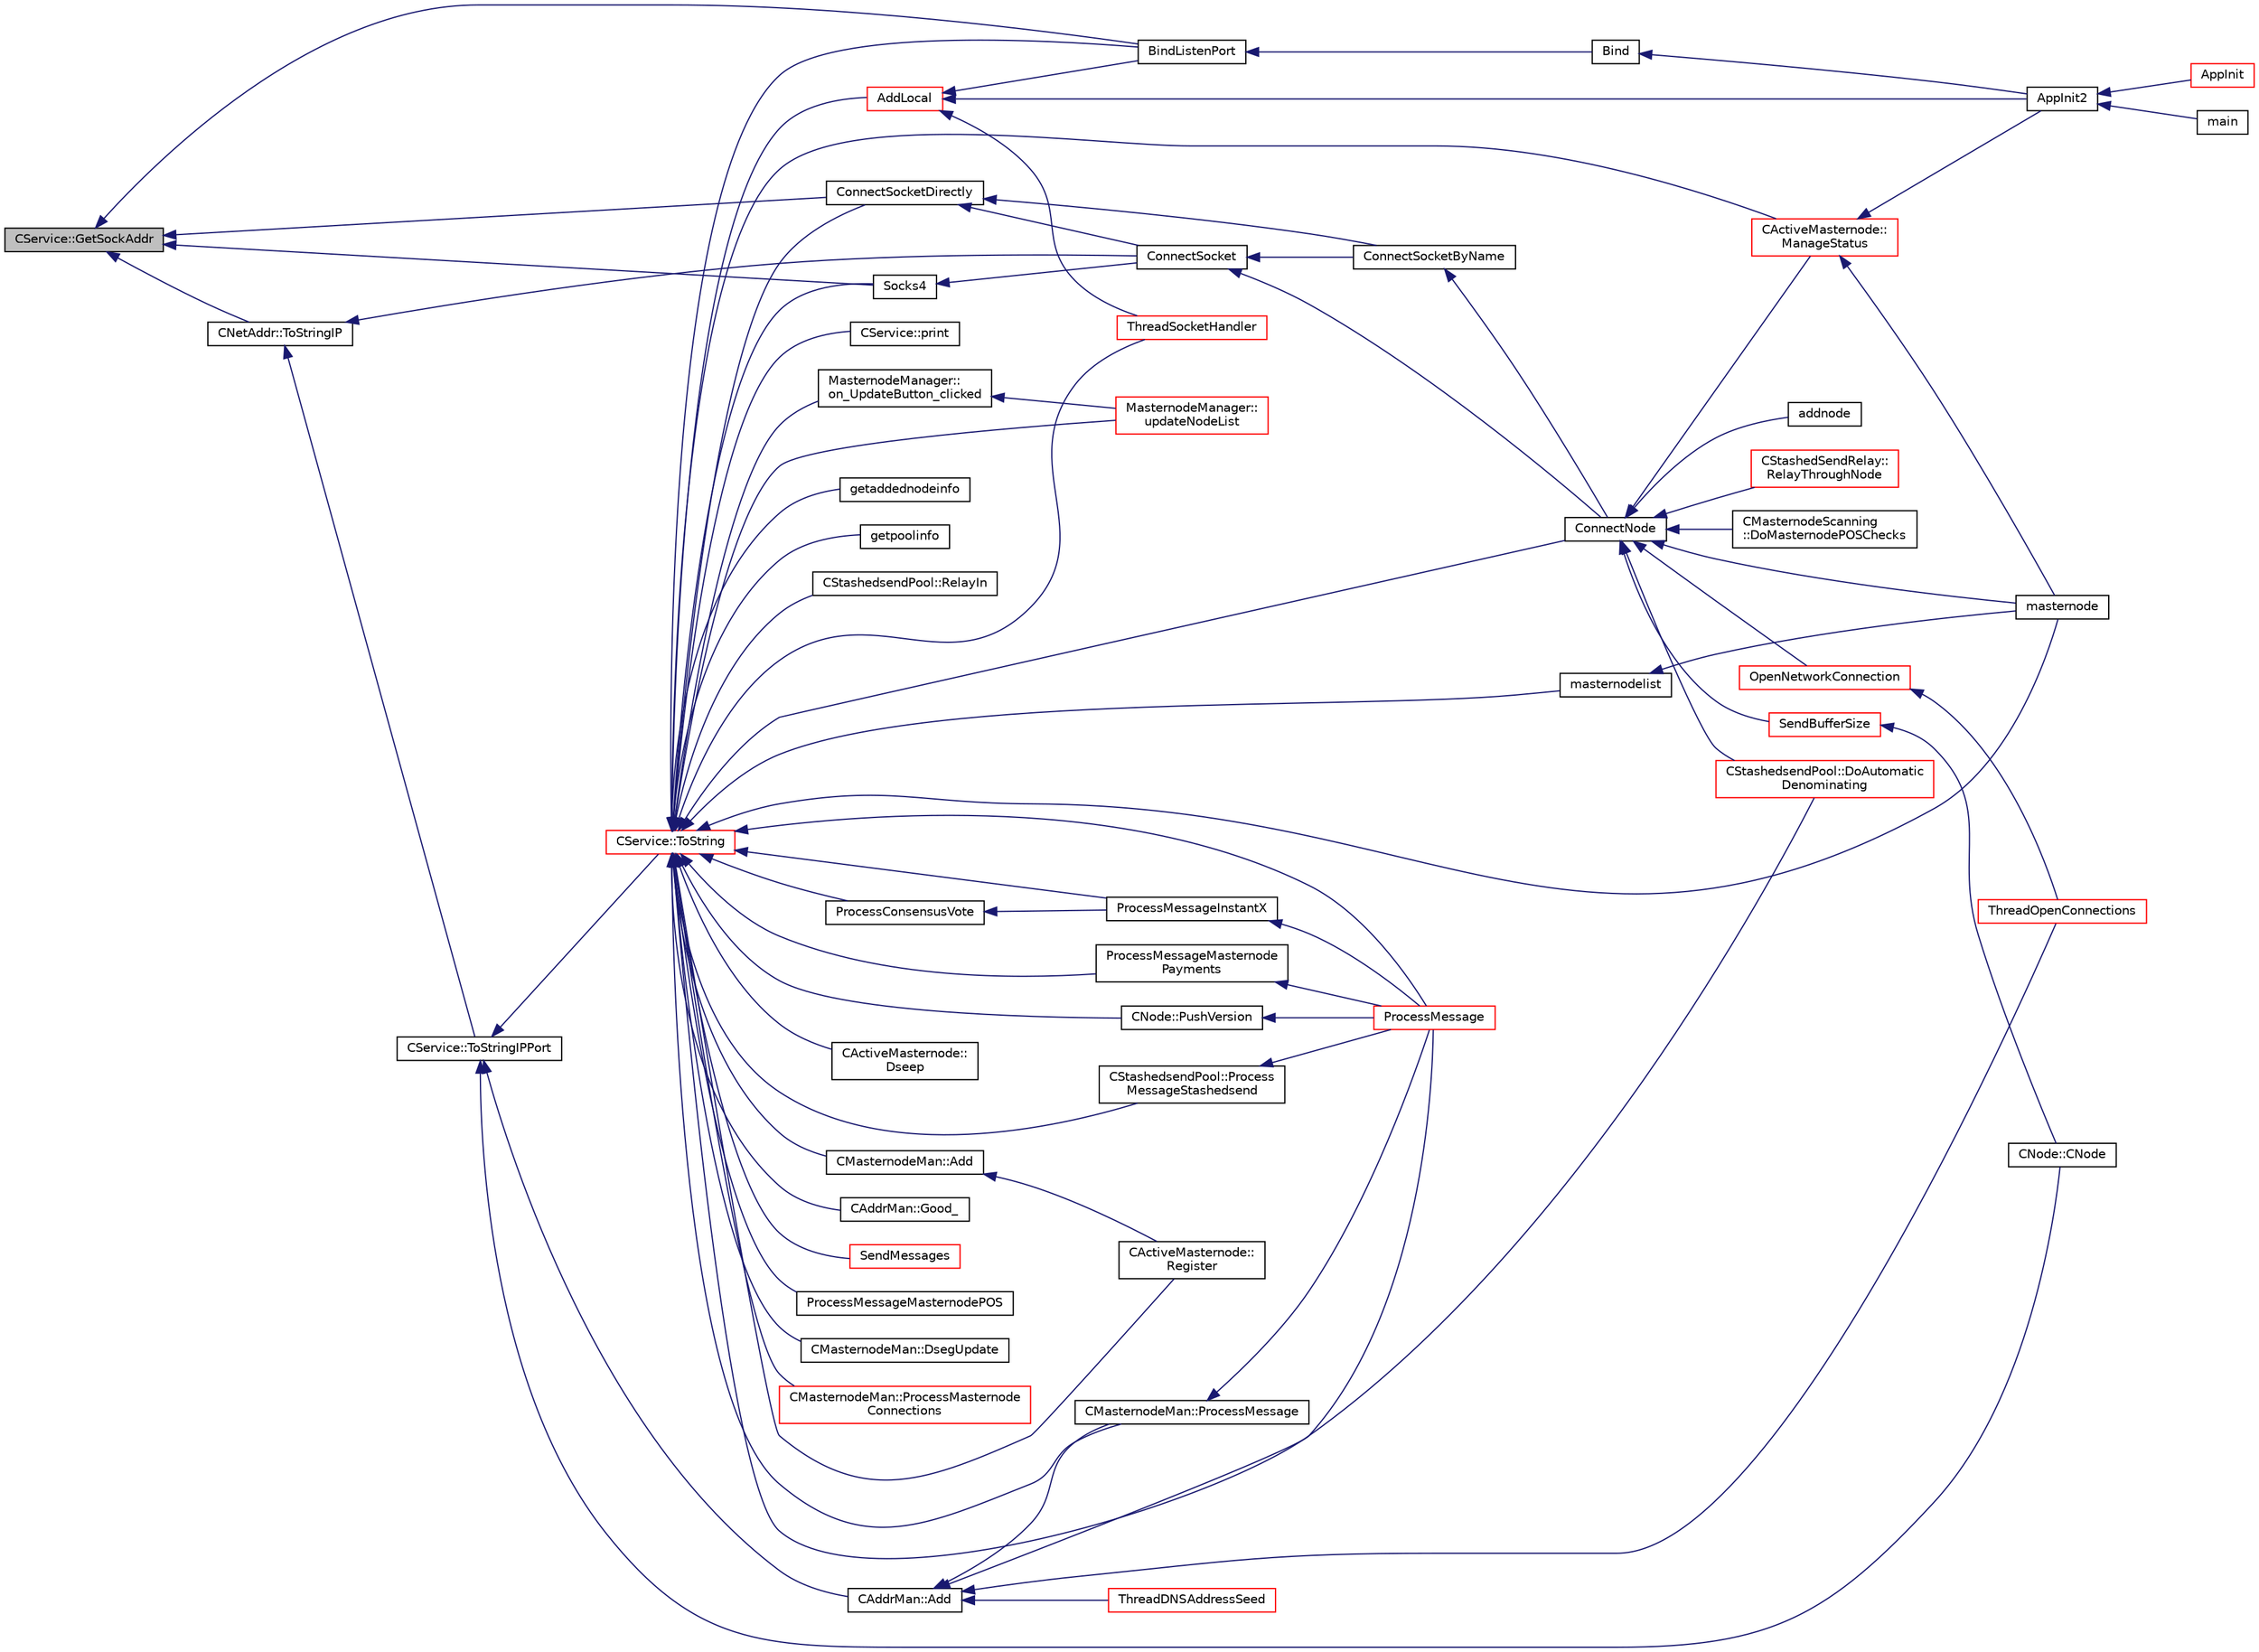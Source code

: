 digraph "CService::GetSockAddr"
{
  edge [fontname="Helvetica",fontsize="10",labelfontname="Helvetica",labelfontsize="10"];
  node [fontname="Helvetica",fontsize="10",shape=record];
  rankdir="LR";
  Node147 [label="CService::GetSockAddr",height=0.2,width=0.4,color="black", fillcolor="grey75", style="filled", fontcolor="black"];
  Node147 -> Node148 [dir="back",color="midnightblue",fontsize="10",style="solid",fontname="Helvetica"];
  Node148 [label="BindListenPort",height=0.2,width=0.4,color="black", fillcolor="white", style="filled",URL="$dd/d84/net_8cpp.html#a0c8010ad96acff7cca6aca684ec42b71"];
  Node148 -> Node149 [dir="back",color="midnightblue",fontsize="10",style="solid",fontname="Helvetica"];
  Node149 [label="Bind",height=0.2,width=0.4,color="black", fillcolor="white", style="filled",URL="$d0/dc9/init_8cpp.html#a9a9b0573392f737da5951ceef838bb49"];
  Node149 -> Node150 [dir="back",color="midnightblue",fontsize="10",style="solid",fontname="Helvetica"];
  Node150 [label="AppInit2",height=0.2,width=0.4,color="black", fillcolor="white", style="filled",URL="$d8/dc0/init_8h.html#a1a4c1bfbf6ba1db77e988b89b9cadfd3",tooltip="Initialize ion. "];
  Node150 -> Node151 [dir="back",color="midnightblue",fontsize="10",style="solid",fontname="Helvetica"];
  Node151 [label="AppInit",height=0.2,width=0.4,color="red", fillcolor="white", style="filled",URL="$d4/d35/iond_8cpp.html#ac59316b767e6984e1285f0531275286b"];
  Node150 -> Node153 [dir="back",color="midnightblue",fontsize="10",style="solid",fontname="Helvetica"];
  Node153 [label="main",height=0.2,width=0.4,color="black", fillcolor="white", style="filled",URL="$d5/d2d/ion_8cpp.html#a0ddf1224851353fc92bfbff6f499fa97"];
  Node147 -> Node154 [dir="back",color="midnightblue",fontsize="10",style="solid",fontname="Helvetica"];
  Node154 [label="Socks4",height=0.2,width=0.4,color="black", fillcolor="white", style="filled",URL="$d0/d0e/netbase_8cpp.html#aca06981001803c84ffd114dbc80d0c1c"];
  Node154 -> Node155 [dir="back",color="midnightblue",fontsize="10",style="solid",fontname="Helvetica"];
  Node155 [label="ConnectSocket",height=0.2,width=0.4,color="black", fillcolor="white", style="filled",URL="$da/df0/netbase_8h.html#a1647b6ef2c58fd2f57f9243d3f17093d"];
  Node155 -> Node156 [dir="back",color="midnightblue",fontsize="10",style="solid",fontname="Helvetica"];
  Node156 [label="ConnectNode",height=0.2,width=0.4,color="black", fillcolor="white", style="filled",URL="$d7/d97/net_8h.html#ab2c1bd88322f3f689616e70be5b53ade"];
  Node156 -> Node157 [dir="back",color="midnightblue",fontsize="10",style="solid",fontname="Helvetica"];
  Node157 [label="CActiveMasternode::\lManageStatus",height=0.2,width=0.4,color="red", fillcolor="white", style="filled",URL="$d9/d29/class_c_active_masternode.html#a8004b3b2100da7dcfedbd1e959633e51"];
  Node157 -> Node150 [dir="back",color="midnightblue",fontsize="10",style="solid",fontname="Helvetica"];
  Node157 -> Node159 [dir="back",color="midnightblue",fontsize="10",style="solid",fontname="Helvetica"];
  Node159 [label="masternode",height=0.2,width=0.4,color="black", fillcolor="white", style="filled",URL="$d5/d6b/rpcstashedsend_8cpp.html#a30609e443aeb47c29ed0878d16b1b5e1"];
  Node156 -> Node162 [dir="back",color="midnightblue",fontsize="10",style="solid",fontname="Helvetica"];
  Node162 [label="CMasternodeScanning\l::DoMasternodePOSChecks",height=0.2,width=0.4,color="black", fillcolor="white", style="filled",URL="$d5/d9f/class_c_masternode_scanning.html#a6bc18fb7508f702e2a2d1c3731342f8f"];
  Node156 -> Node163 [dir="back",color="midnightblue",fontsize="10",style="solid",fontname="Helvetica"];
  Node163 [label="OpenNetworkConnection",height=0.2,width=0.4,color="red", fillcolor="white", style="filled",URL="$dd/d84/net_8cpp.html#aa19cb8e6cf23a990e585f2bbf9ece276"];
  Node163 -> Node165 [dir="back",color="midnightblue",fontsize="10",style="solid",fontname="Helvetica"];
  Node165 [label="ThreadOpenConnections",height=0.2,width=0.4,color="red", fillcolor="white", style="filled",URL="$dd/d84/net_8cpp.html#a3b4720330e61127963a43df26b80f804"];
  Node156 -> Node167 [dir="back",color="midnightblue",fontsize="10",style="solid",fontname="Helvetica"];
  Node167 [label="SendBufferSize",height=0.2,width=0.4,color="red", fillcolor="white", style="filled",URL="$d7/d97/net_8h.html#a13f289d6233bd32b78a38793f76bdccb"];
  Node167 -> Node180 [dir="back",color="midnightblue",fontsize="10",style="solid",fontname="Helvetica"];
  Node180 [label="CNode::CNode",height=0.2,width=0.4,color="black", fillcolor="white", style="filled",URL="$d1/d64/class_c_node.html#a51556705550511146245b9fb2fec09c1"];
  Node156 -> Node182 [dir="back",color="midnightblue",fontsize="10",style="solid",fontname="Helvetica"];
  Node182 [label="addnode",height=0.2,width=0.4,color="black", fillcolor="white", style="filled",URL="$df/dab/rpcnet_8cpp.html#ab455bfd729ba34d3bb55b716e62405a3"];
  Node156 -> Node159 [dir="back",color="midnightblue",fontsize="10",style="solid",fontname="Helvetica"];
  Node156 -> Node183 [dir="back",color="midnightblue",fontsize="10",style="solid",fontname="Helvetica"];
  Node183 [label="CStashedSendRelay::\lRelayThroughNode",height=0.2,width=0.4,color="red", fillcolor="white", style="filled",URL="$d2/d25/class_c_stashed_send_relay.html#a3e759315bdccb63c1810582eeffa080e"];
  Node156 -> Node185 [dir="back",color="midnightblue",fontsize="10",style="solid",fontname="Helvetica"];
  Node185 [label="CStashedsendPool::DoAutomatic\lDenominating",height=0.2,width=0.4,color="red", fillcolor="white", style="filled",URL="$dd/d8a/class_c_stashedsend_pool.html#a21f19df4854af34c8f89187c768a524f",tooltip="Passively run Stashedsend in the background according to the configuration in settings (only for QT) ..."];
  Node155 -> Node190 [dir="back",color="midnightblue",fontsize="10",style="solid",fontname="Helvetica"];
  Node190 [label="ConnectSocketByName",height=0.2,width=0.4,color="black", fillcolor="white", style="filled",URL="$da/df0/netbase_8h.html#a6b06ed45e08d73e435c656a4dfcb0a95"];
  Node190 -> Node156 [dir="back",color="midnightblue",fontsize="10",style="solid",fontname="Helvetica"];
  Node147 -> Node191 [dir="back",color="midnightblue",fontsize="10",style="solid",fontname="Helvetica"];
  Node191 [label="ConnectSocketDirectly",height=0.2,width=0.4,color="black", fillcolor="white", style="filled",URL="$d0/d0e/netbase_8cpp.html#a0090d3f81785eebf6a0466b5b9c8cbd3"];
  Node191 -> Node155 [dir="back",color="midnightblue",fontsize="10",style="solid",fontname="Helvetica"];
  Node191 -> Node190 [dir="back",color="midnightblue",fontsize="10",style="solid",fontname="Helvetica"];
  Node147 -> Node192 [dir="back",color="midnightblue",fontsize="10",style="solid",fontname="Helvetica"];
  Node192 [label="CNetAddr::ToStringIP",height=0.2,width=0.4,color="black", fillcolor="white", style="filled",URL="$d3/dc3/class_c_net_addr.html#a0c8d9b5ed3824546ff4dccca3b28b073"];
  Node192 -> Node155 [dir="back",color="midnightblue",fontsize="10",style="solid",fontname="Helvetica"];
  Node192 -> Node193 [dir="back",color="midnightblue",fontsize="10",style="solid",fontname="Helvetica"];
  Node193 [label="CService::ToStringIPPort",height=0.2,width=0.4,color="black", fillcolor="white", style="filled",URL="$d3/dcc/class_c_service.html#a224204c838b12eeb49ca7eabe6f75004"];
  Node193 -> Node194 [dir="back",color="midnightblue",fontsize="10",style="solid",fontname="Helvetica"];
  Node194 [label="CAddrMan::Add",height=0.2,width=0.4,color="black", fillcolor="white", style="filled",URL="$d1/dc7/class_c_addr_man.html#a03fcc7109b5f014760dc50a81f68c5ec"];
  Node194 -> Node169 [dir="back",color="midnightblue",fontsize="10",style="solid",fontname="Helvetica"];
  Node169 [label="ProcessMessage",height=0.2,width=0.4,color="red", fillcolor="white", style="filled",URL="$df/d0a/main_8cpp.html#a8ba92b1a4bce3c835e887a9073d17d8e"];
  Node194 -> Node195 [dir="back",color="midnightblue",fontsize="10",style="solid",fontname="Helvetica"];
  Node195 [label="CMasternodeMan::ProcessMessage",height=0.2,width=0.4,color="black", fillcolor="white", style="filled",URL="$dc/d6b/class_c_masternode_man.html#ae3e5d263cebdcd932eca49caeadce9aa"];
  Node195 -> Node169 [dir="back",color="midnightblue",fontsize="10",style="solid",fontname="Helvetica"];
  Node194 -> Node196 [dir="back",color="midnightblue",fontsize="10",style="solid",fontname="Helvetica"];
  Node196 [label="ThreadDNSAddressSeed",height=0.2,width=0.4,color="red", fillcolor="white", style="filled",URL="$dd/d84/net_8cpp.html#ab2d8883b5524ec7b80d3b9535e73a3ed"];
  Node194 -> Node165 [dir="back",color="midnightblue",fontsize="10",style="solid",fontname="Helvetica"];
  Node193 -> Node180 [dir="back",color="midnightblue",fontsize="10",style="solid",fontname="Helvetica"];
  Node193 -> Node197 [dir="back",color="midnightblue",fontsize="10",style="solid",fontname="Helvetica"];
  Node197 [label="CService::ToString",height=0.2,width=0.4,color="red", fillcolor="white", style="filled",URL="$d3/dcc/class_c_service.html#a225473158bc07c87a6a862160d73cfea"];
  Node197 -> Node157 [dir="back",color="midnightblue",fontsize="10",style="solid",fontname="Helvetica"];
  Node197 -> Node198 [dir="back",color="midnightblue",fontsize="10",style="solid",fontname="Helvetica"];
  Node198 [label="CActiveMasternode::\lDseep",height=0.2,width=0.4,color="black", fillcolor="white", style="filled",URL="$d9/d29/class_c_active_masternode.html#aa14a1a9611f6b73cc3e860cda75de88c"];
  Node197 -> Node199 [dir="back",color="midnightblue",fontsize="10",style="solid",fontname="Helvetica"];
  Node199 [label="CActiveMasternode::\lRegister",height=0.2,width=0.4,color="black", fillcolor="white", style="filled",URL="$d9/d29/class_c_active_masternode.html#a1fd28a721112cda22fe2f9e1045cf397",tooltip="Register any Masternode. "];
  Node197 -> Node200 [dir="back",color="midnightblue",fontsize="10",style="solid",fontname="Helvetica"];
  Node200 [label="CAddrMan::Good_",height=0.2,width=0.4,color="black", fillcolor="white", style="filled",URL="$d1/dc7/class_c_addr_man.html#a33ec6a4584cf4b17af821e6e35216459"];
  Node197 -> Node201 [dir="back",color="midnightblue",fontsize="10",style="solid",fontname="Helvetica"];
  Node201 [label="ProcessMessageInstantX",height=0.2,width=0.4,color="black", fillcolor="white", style="filled",URL="$d6/d5f/instantx_8h.html#aa516cb499ead2691d8ab216a499db5d0"];
  Node201 -> Node169 [dir="back",color="midnightblue",fontsize="10",style="solid",fontname="Helvetica"];
  Node197 -> Node202 [dir="back",color="midnightblue",fontsize="10",style="solid",fontname="Helvetica"];
  Node202 [label="ProcessConsensusVote",height=0.2,width=0.4,color="black", fillcolor="white", style="filled",URL="$d6/d5f/instantx_8h.html#a5d4434bfb70f64f95aa4de9286cbae94"];
  Node202 -> Node201 [dir="back",color="midnightblue",fontsize="10",style="solid",fontname="Helvetica"];
  Node197 -> Node169 [dir="back",color="midnightblue",fontsize="10",style="solid",fontname="Helvetica"];
  Node197 -> Node203 [dir="back",color="midnightblue",fontsize="10",style="solid",fontname="Helvetica"];
  Node203 [label="SendMessages",height=0.2,width=0.4,color="red", fillcolor="white", style="filled",URL="$d4/dbf/main_8h.html#a711a5bdb30c9c9bbdc83011b1cbbe2f3"];
  Node197 -> Node204 [dir="back",color="midnightblue",fontsize="10",style="solid",fontname="Helvetica"];
  Node204 [label="ProcessMessageMasternode\lPayments",height=0.2,width=0.4,color="black", fillcolor="white", style="filled",URL="$dc/d20/masternode-payments_8h.html#a8c28fb440d8031543d1de309e34c40f2"];
  Node204 -> Node169 [dir="back",color="midnightblue",fontsize="10",style="solid",fontname="Helvetica"];
  Node197 -> Node205 [dir="back",color="midnightblue",fontsize="10",style="solid",fontname="Helvetica"];
  Node205 [label="ProcessMessageMasternodePOS",height=0.2,width=0.4,color="black", fillcolor="white", style="filled",URL="$dc/d51/masternode-pos_8h.html#a85194f5f57620d07bd87ef37bf2f6ef0"];
  Node197 -> Node206 [dir="back",color="midnightblue",fontsize="10",style="solid",fontname="Helvetica"];
  Node206 [label="CMasternodeMan::Add",height=0.2,width=0.4,color="black", fillcolor="white", style="filled",URL="$dc/d6b/class_c_masternode_man.html#a8e648f7e96931e683b3fd6c98a4c4715"];
  Node206 -> Node199 [dir="back",color="midnightblue",fontsize="10",style="solid",fontname="Helvetica"];
  Node197 -> Node207 [dir="back",color="midnightblue",fontsize="10",style="solid",fontname="Helvetica"];
  Node207 [label="CMasternodeMan::DsegUpdate",height=0.2,width=0.4,color="black", fillcolor="white", style="filled",URL="$dc/d6b/class_c_masternode_man.html#a5aa389cb63e70edf9fd9e2eb7fe90750"];
  Node197 -> Node208 [dir="back",color="midnightblue",fontsize="10",style="solid",fontname="Helvetica"];
  Node208 [label="CMasternodeMan::ProcessMasternode\lConnections",height=0.2,width=0.4,color="red", fillcolor="white", style="filled",URL="$dc/d6b/class_c_masternode_man.html#ad8a9994f53e2d6385b8caba4cd5ee4b9"];
  Node197 -> Node195 [dir="back",color="midnightblue",fontsize="10",style="solid",fontname="Helvetica"];
  Node197 -> Node209 [dir="back",color="midnightblue",fontsize="10",style="solid",fontname="Helvetica"];
  Node209 [label="AddLocal",height=0.2,width=0.4,color="red", fillcolor="white", style="filled",URL="$d7/d97/net_8h.html#a337d6af198a6b0d75f830e56da9b91e9"];
  Node209 -> Node150 [dir="back",color="midnightblue",fontsize="10",style="solid",fontname="Helvetica"];
  Node209 -> Node211 [dir="back",color="midnightblue",fontsize="10",style="solid",fontname="Helvetica"];
  Node211 [label="ThreadSocketHandler",height=0.2,width=0.4,color="red", fillcolor="white", style="filled",URL="$dd/d84/net_8cpp.html#aa1111c12121e039bbd8eedb556e4514a"];
  Node209 -> Node148 [dir="back",color="midnightblue",fontsize="10",style="solid",fontname="Helvetica"];
  Node197 -> Node156 [dir="back",color="midnightblue",fontsize="10",style="solid",fontname="Helvetica"];
  Node197 -> Node221 [dir="back",color="midnightblue",fontsize="10",style="solid",fontname="Helvetica"];
  Node221 [label="CNode::PushVersion",height=0.2,width=0.4,color="black", fillcolor="white", style="filled",URL="$d1/d64/class_c_node.html#a4dbfe4f6c1fd162aaa905e4bd201d536"];
  Node221 -> Node169 [dir="back",color="midnightblue",fontsize="10",style="solid",fontname="Helvetica"];
  Node197 -> Node211 [dir="back",color="midnightblue",fontsize="10",style="solid",fontname="Helvetica"];
  Node197 -> Node148 [dir="back",color="midnightblue",fontsize="10",style="solid",fontname="Helvetica"];
  Node197 -> Node154 [dir="back",color="midnightblue",fontsize="10",style="solid",fontname="Helvetica"];
  Node197 -> Node191 [dir="back",color="midnightblue",fontsize="10",style="solid",fontname="Helvetica"];
  Node197 -> Node222 [dir="back",color="midnightblue",fontsize="10",style="solid",fontname="Helvetica"];
  Node222 [label="CService::print",height=0.2,width=0.4,color="black", fillcolor="white", style="filled",URL="$d3/dcc/class_c_service.html#a4b104c178cb4b71150a49989f5198302"];
  Node197 -> Node175 [dir="back",color="midnightblue",fontsize="10",style="solid",fontname="Helvetica"];
  Node175 [label="MasternodeManager::\lupdateNodeList",height=0.2,width=0.4,color="red", fillcolor="white", style="filled",URL="$d9/d70/class_masternode_manager.html#a5485a8bd6ccf673027165cc1207dfae9"];
  Node197 -> Node177 [dir="back",color="midnightblue",fontsize="10",style="solid",fontname="Helvetica"];
  Node177 [label="MasternodeManager::\lon_UpdateButton_clicked",height=0.2,width=0.4,color="black", fillcolor="white", style="filled",URL="$d9/d70/class_masternode_manager.html#ae8d07b4d869e3eb09fe1be445eff0430"];
  Node177 -> Node175 [dir="back",color="midnightblue",fontsize="10",style="solid",fontname="Helvetica"];
  Node197 -> Node223 [dir="back",color="midnightblue",fontsize="10",style="solid",fontname="Helvetica"];
  Node223 [label="getaddednodeinfo",height=0.2,width=0.4,color="black", fillcolor="white", style="filled",URL="$df/dab/rpcnet_8cpp.html#a2a6994d3b180c8e9ce81e0da65a41bb3"];
  Node197 -> Node224 [dir="back",color="midnightblue",fontsize="10",style="solid",fontname="Helvetica"];
  Node224 [label="getpoolinfo",height=0.2,width=0.4,color="black", fillcolor="white", style="filled",URL="$d5/d6b/rpcstashedsend_8cpp.html#aea4471c128eb07bb1b70b4344ac38564"];
  Node197 -> Node159 [dir="back",color="midnightblue",fontsize="10",style="solid",fontname="Helvetica"];
  Node197 -> Node178 [dir="back",color="midnightblue",fontsize="10",style="solid",fontname="Helvetica"];
  Node178 [label="masternodelist",height=0.2,width=0.4,color="black", fillcolor="white", style="filled",URL="$d5/d6b/rpcstashedsend_8cpp.html#a3a7ed7e37f21eb2912afc6e776f7236c"];
  Node178 -> Node159 [dir="back",color="midnightblue",fontsize="10",style="solid",fontname="Helvetica"];
  Node197 -> Node225 [dir="back",color="midnightblue",fontsize="10",style="solid",fontname="Helvetica"];
  Node225 [label="CStashedsendPool::Process\lMessageStashedsend",height=0.2,width=0.4,color="black", fillcolor="white", style="filled",URL="$dd/d8a/class_c_stashedsend_pool.html#a62b472a4e4b1e634bc2e8621be17888e",tooltip="Process a Stashedsend message using the Stashedsend protocol. "];
  Node225 -> Node169 [dir="back",color="midnightblue",fontsize="10",style="solid",fontname="Helvetica"];
  Node197 -> Node185 [dir="back",color="midnightblue",fontsize="10",style="solid",fontname="Helvetica"];
  Node197 -> Node226 [dir="back",color="midnightblue",fontsize="10",style="solid",fontname="Helvetica"];
  Node226 [label="CStashedsendPool::RelayIn",height=0.2,width=0.4,color="black", fillcolor="white", style="filled",URL="$dd/d8a/class_c_stashedsend_pool.html#aebe6dcd903303539047d0ae907fe38f7"];
}
